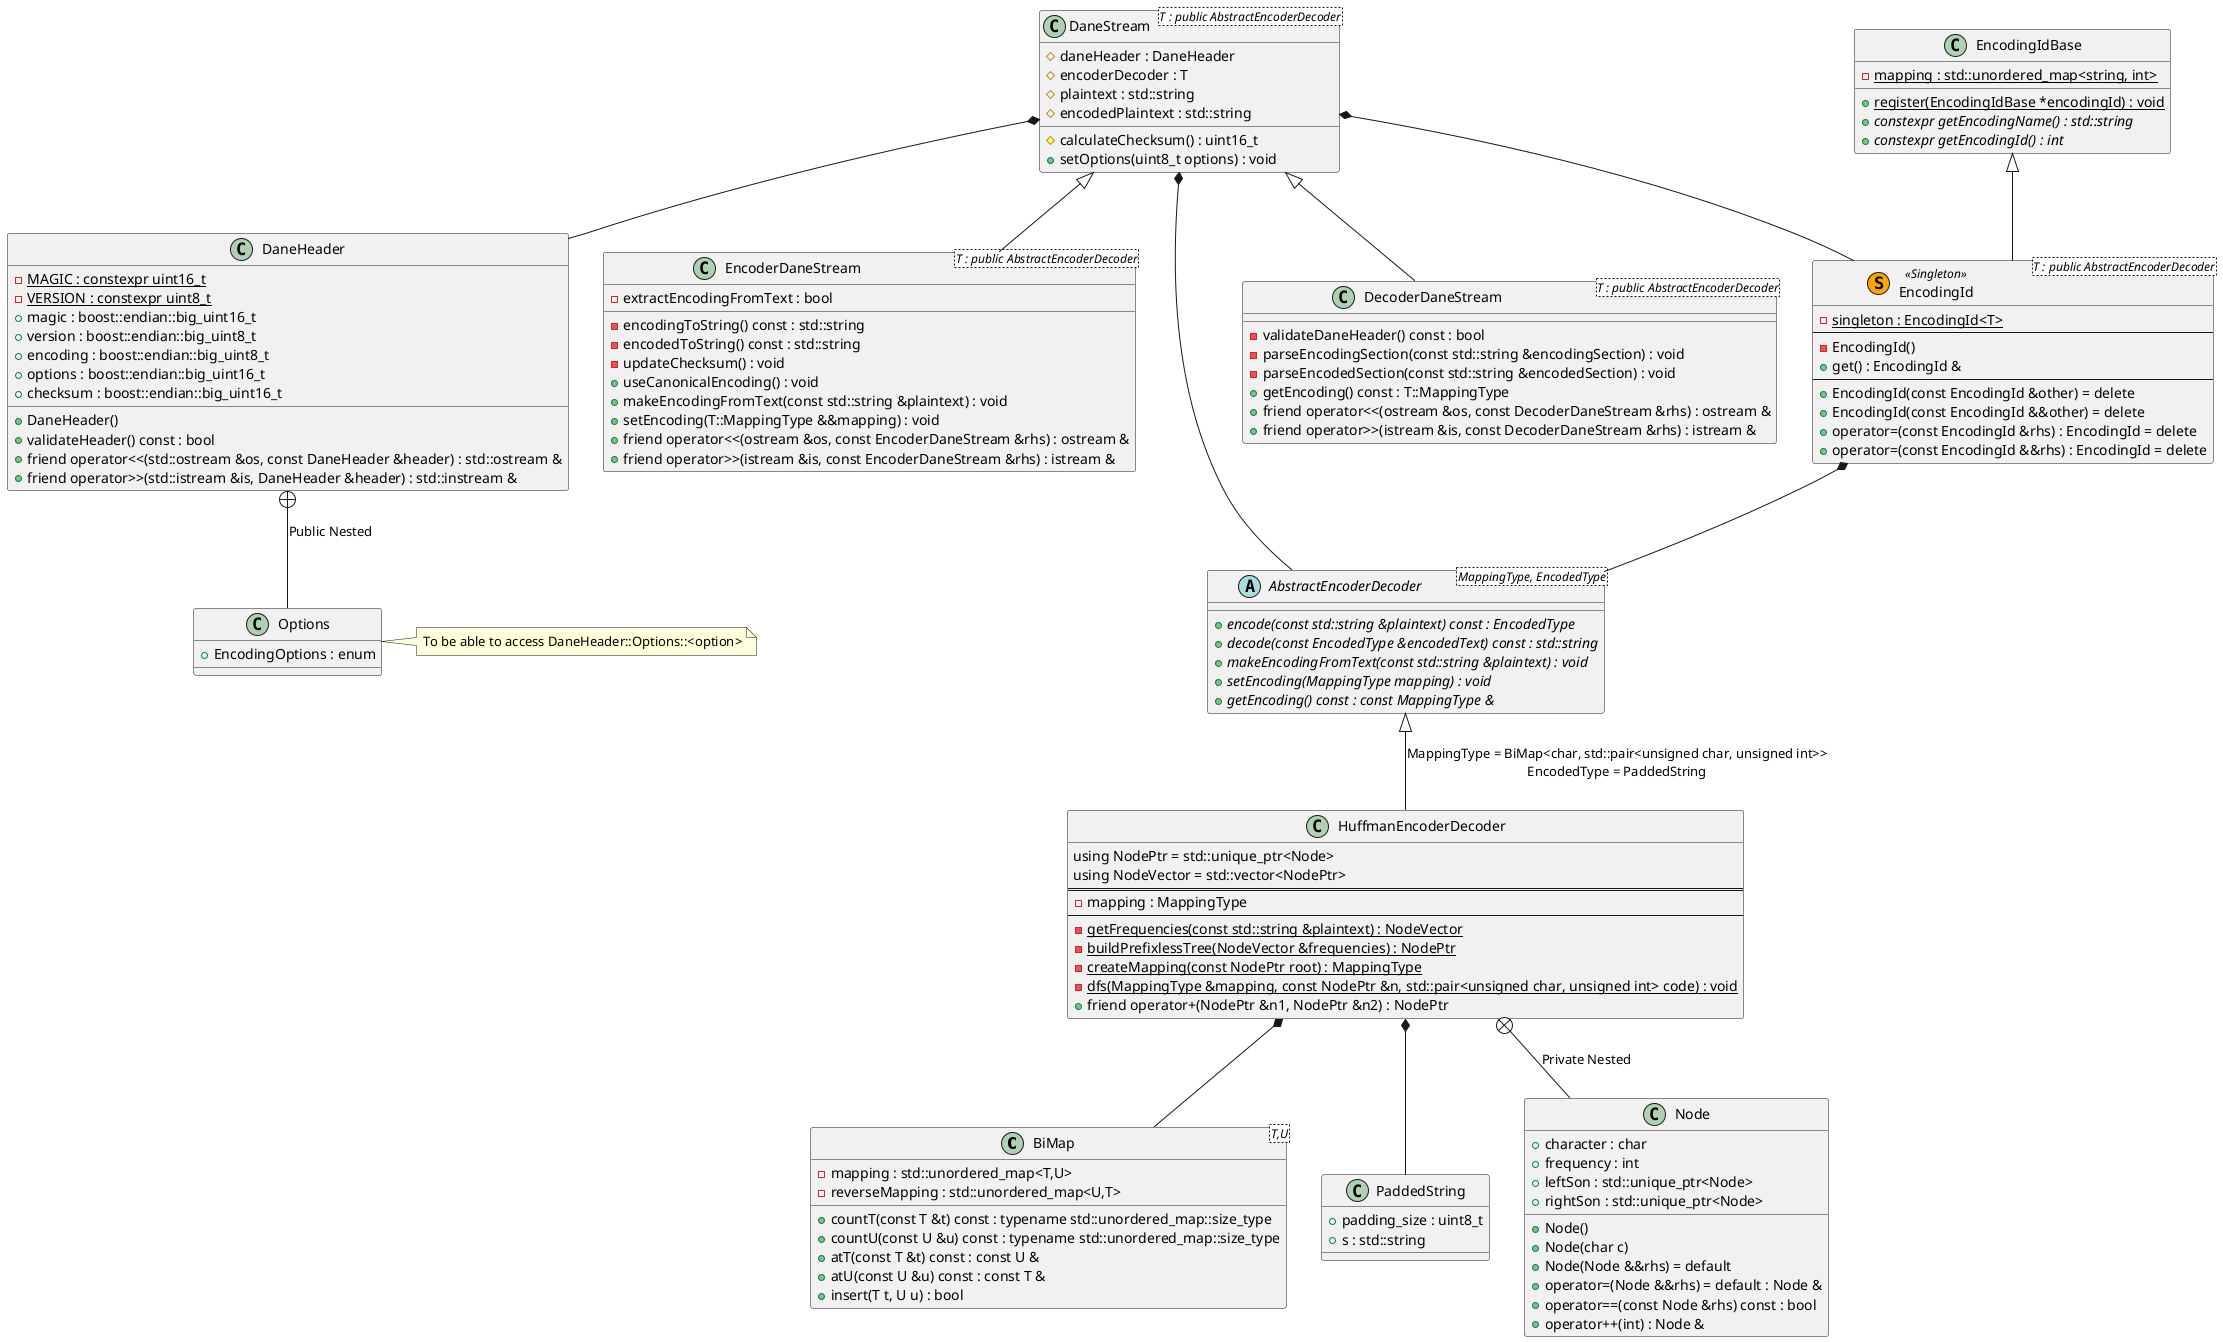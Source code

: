 @startuml dane
class BiMap<T,U> {
	- {field}	mapping : std::unordered_map<T,U>
	- {field}	reverseMapping : std::unordered_map<U,T>
	+ {method}	countT(const T &t) const : typename std::unordered_map::size_type
	+ {method}	countU(const U &u) const : typename std::unordered_map::size_type
	+ {method}	atT(const T &t) const : const U &
	+ {method}	atU(const U &u) const : const T &
	+ {method}	insert(T t, U u) : bool
}

class PaddedString {
	+ {field}	padding_size : uint8_t
	+ {field}	s : std::string
}

abstract class AbstractEncoderDecoder<MappingType, EncodedType> {
	+ {method}	{abstract} encode(const std::string &plaintext) const : EncodedType
	+ {method}	{abstract} decode(const EncodedType &encodedText) const : std::string
	+ {method}	{abstract} makeEncodingFromText(const std::string &plaintext) : void
	+ {method}	{abstract} setEncoding(MappingType mapping) : void
	+ {method}	{abstract} getEncoding() const : const MappingType &
}

AbstractEncoderDecoder <|-- HuffmanEncoderDecoder : \
MappingType = BiMap<char, std::pair<unsigned char, unsigned int>>\n\
EncodedType = PaddedString
HuffmanEncoderDecoder *-- BiMap
HuffmanEncoderDecoder *-- PaddedString
HuffmanEncoderDecoder +-- Node : "Private Nested"
class HuffmanEncoderDecoder {
	using NodePtr = std::unique_ptr<Node>
	using NodeVector = std::vector<NodePtr>
	==
	- {field}	mapping : MappingType
	--
	- {method}	{static} getFrequencies(const std::string &plaintext) : NodeVector
	- {method}	{static} buildPrefixlessTree(NodeVector &frequencies) : NodePtr
	- {method}	{static} createMapping(const NodePtr root) : MappingType
	- {method}	{static} dfs(MappingType &mapping, const NodePtr &n, \
std::pair<unsigned char, unsigned int> code) : void
	+ {method}	friend operator+(NodePtr &n1, NodePtr &n2) : NodePtr
}

class Node {
	+ {field}	character : char
	+ {field}	frequency : int
	+ {field}	leftSon : std::unique_ptr<Node>
	+ {field}	rightSon : std::unique_ptr<Node>
	+ {method}	Node()
	+ {method}	Node(char c)
	+ {method}	Node(Node &&rhs) = default
	+ {method}	operator=(Node &&rhs) = default : Node &
	+ {method}	operator==(const Node &rhs) const : bool
	+ {method}	operator++(int) : Node &
}

DaneStream *-- DaneHeader
class DaneHeader {
	- {field}	{static} MAGIC : constexpr uint16_t
	- {field}	{static} VERSION : constexpr uint8_t
	+ {field}	magic : boost::endian::big_uint16_t
	+ {field}	version : boost::endian::big_uint8_t
	+ {field}	encoding : boost::endian::big_uint8_t
	+ {field}	options : boost::endian::big_uint16_t
	+ {field}	checksum : boost::endian::big_uint16_t
	+ {method}	DaneHeader()
	+ {method}	validateHeader() const : bool
	+ {method}	friend operator<<(std::ostream &os, const DaneHeader &header) : std::ostream &
	+ {method}	friend operator>>(std::istream &is, DaneHeader &header) : std::instream &
}

DaneHeader +-- Options : Public Nested
note right of Options : To be able to access DaneHeader::Options::<option>
class Options {
	+ {field}	EncodingOptions : enum
}

DaneStream *-- AbstractEncoderDecoder
DaneStream *-- EncodingId
class DaneStream<T : public AbstractEncoderDecoder> {
	# {field}	daneHeader : DaneHeader
	# {field}	encoderDecoder : T
	# {field}	plaintext : std::string
	# {field}	encodedPlaintext : std::string
	# {method}	calculateChecksum() : uint16_t
	+ {method}	setOptions(uint8_t options) : void
}

DaneStream <|-- EncoderDaneStream
class EncoderDaneStream<T : public AbstractEncoderDecoder> {
	- {field}	extractEncodingFromText : bool
	- {method}	encodingToString() const : std::string
	- {method}	encodedToString() const : std::string
	- {method}	updateChecksum() : void
	+ {method}	useCanonicalEncoding() : void
	+ {method}	makeEncodingFromText(const std::string &plaintext) : void
	+ {method}	setEncoding(T::MappingType &&mapping) : void
	+ {method}	friend operator<<(ostream &os, const EncoderDaneStream &rhs) : ostream &
	+ {method}	friend operator>>(istream &is, const EncoderDaneStream &rhs) : istream &
}

DaneStream <|-- DecoderDaneStream
class DecoderDaneStream<T : public AbstractEncoderDecoder> {
	- {method}	validateDaneHeader() const : bool
	- {method}	parseEncodingSection(const std::string &encodingSection) : void
	- {method}	parseEncodedSection(const std::string &encodedSection) : void
	+ {method}	getEncoding() const : T::MappingType
	+ {method}	friend operator<<(ostream &os, const DecoderDaneStream &rhs) : ostream &
	+ {method}	friend operator>>(istream &is, const DecoderDaneStream &rhs) : istream &
}

class EncodingIdBase {
	- {field}	{static} mapping : std::unordered_map<string, int>
	+ {method}	{static} register(EncodingIdBase *encodingId) : void
	+ {method}	{abstract} constexpr getEncodingName() : std::string
	+ {method}	{abstract} constexpr getEncodingId() : int
}

EncodingIdBase <|-- EncodingId
EncodingId *-- AbstractEncoderDecoder
class EncodingId<T : public AbstractEncoderDecoder> << (S,Orange) Singleton >> {
	- {field}	{static} singleton : EncodingId<T>
	--
	- {method}	EncodingId()
	+ {method}	get() : EncodingId &
	--
	+ {method}	EncodingId(const EncodingId &other) = delete
	+ {method}	EncodingId(const EncodingId &&other) = delete
	+ {method}	operator=(const EncodingId &rhs) : EncodingId = delete
	+ {method}	operator=(const EncodingId &&rhs) : EncodingId = delete
}

@enduml
